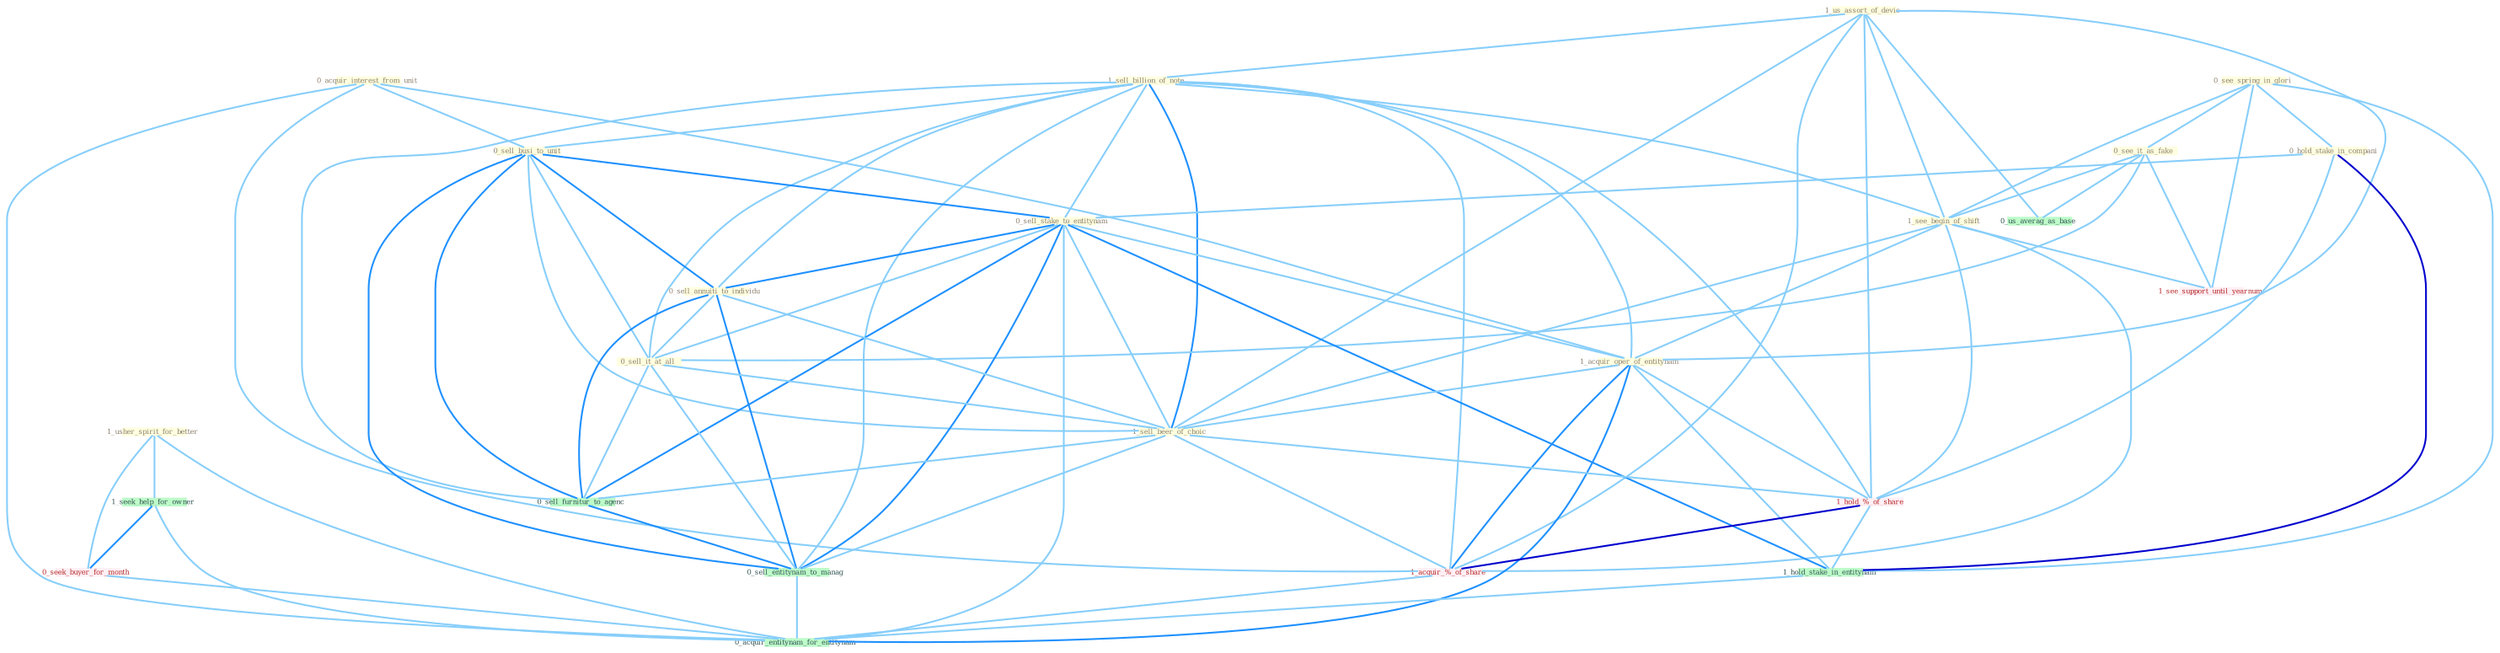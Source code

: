 Graph G{ 
    node
    [shape=polygon,style=filled,width=.5,height=.06,color="#BDFCC9",fixedsize=true,fontsize=4,
    fontcolor="#2f4f4f"];
    {node
    [color="#ffffe0", fontcolor="#8b7d6b"] "1_us_assort_of_devic " "1_sell_billion_of_note " "0_see_spring_in_glori " "0_acquir_interest_from_unit " "0_see_it_as_fake " "0_hold_stake_in_compani " "1_usher_spirit_for_better " "1_see_begin_of_shift " "0_sell_busi_to_unit " "0_sell_stake_to_entitynam " "0_sell_annuiti_to_individu " "0_sell_it_at_all " "1_acquir_oper_of_entitynam " "1_sell_beer_of_choic "}
{node [color="#fff0f5", fontcolor="#b22222"] "1_hold_%_of_share " "0_seek_buyer_for_month " "1_acquir_%_of_share " "1_see_support_until_yearnum "}
edge [color="#B0E2FF"];

	"1_us_assort_of_devic " -- "1_sell_billion_of_note " [w="1", color="#87cefa" ];
	"1_us_assort_of_devic " -- "1_see_begin_of_shift " [w="1", color="#87cefa" ];
	"1_us_assort_of_devic " -- "1_acquir_oper_of_entitynam " [w="1", color="#87cefa" ];
	"1_us_assort_of_devic " -- "1_sell_beer_of_choic " [w="1", color="#87cefa" ];
	"1_us_assort_of_devic " -- "1_hold_%_of_share " [w="1", color="#87cefa" ];
	"1_us_assort_of_devic " -- "1_acquir_%_of_share " [w="1", color="#87cefa" ];
	"1_us_assort_of_devic " -- "0_us_averag_as_base " [w="1", color="#87cefa" ];
	"1_sell_billion_of_note " -- "1_see_begin_of_shift " [w="1", color="#87cefa" ];
	"1_sell_billion_of_note " -- "0_sell_busi_to_unit " [w="1", color="#87cefa" ];
	"1_sell_billion_of_note " -- "0_sell_stake_to_entitynam " [w="1", color="#87cefa" ];
	"1_sell_billion_of_note " -- "0_sell_annuiti_to_individu " [w="1", color="#87cefa" ];
	"1_sell_billion_of_note " -- "0_sell_it_at_all " [w="1", color="#87cefa" ];
	"1_sell_billion_of_note " -- "1_acquir_oper_of_entitynam " [w="1", color="#87cefa" ];
	"1_sell_billion_of_note " -- "1_sell_beer_of_choic " [w="2", color="#1e90ff" , len=0.8];
	"1_sell_billion_of_note " -- "1_hold_%_of_share " [w="1", color="#87cefa" ];
	"1_sell_billion_of_note " -- "1_acquir_%_of_share " [w="1", color="#87cefa" ];
	"1_sell_billion_of_note " -- "0_sell_furnitur_to_agenc " [w="1", color="#87cefa" ];
	"1_sell_billion_of_note " -- "0_sell_entitynam_to_manag " [w="1", color="#87cefa" ];
	"0_see_spring_in_glori " -- "0_see_it_as_fake " [w="1", color="#87cefa" ];
	"0_see_spring_in_glori " -- "0_hold_stake_in_compani " [w="1", color="#87cefa" ];
	"0_see_spring_in_glori " -- "1_see_begin_of_shift " [w="1", color="#87cefa" ];
	"0_see_spring_in_glori " -- "1_hold_stake_in_entitynam " [w="1", color="#87cefa" ];
	"0_see_spring_in_glori " -- "1_see_support_until_yearnum " [w="1", color="#87cefa" ];
	"0_acquir_interest_from_unit " -- "0_sell_busi_to_unit " [w="1", color="#87cefa" ];
	"0_acquir_interest_from_unit " -- "1_acquir_oper_of_entitynam " [w="1", color="#87cefa" ];
	"0_acquir_interest_from_unit " -- "1_acquir_%_of_share " [w="1", color="#87cefa" ];
	"0_acquir_interest_from_unit " -- "0_acquir_entitynam_for_entitynam " [w="1", color="#87cefa" ];
	"0_see_it_as_fake " -- "1_see_begin_of_shift " [w="1", color="#87cefa" ];
	"0_see_it_as_fake " -- "0_sell_it_at_all " [w="1", color="#87cefa" ];
	"0_see_it_as_fake " -- "1_see_support_until_yearnum " [w="1", color="#87cefa" ];
	"0_see_it_as_fake " -- "0_us_averag_as_base " [w="1", color="#87cefa" ];
	"0_hold_stake_in_compani " -- "0_sell_stake_to_entitynam " [w="1", color="#87cefa" ];
	"0_hold_stake_in_compani " -- "1_hold_%_of_share " [w="1", color="#87cefa" ];
	"0_hold_stake_in_compani " -- "1_hold_stake_in_entitynam " [w="3", color="#0000cd" , len=0.6];
	"1_usher_spirit_for_better " -- "1_seek_help_for_owner " [w="1", color="#87cefa" ];
	"1_usher_spirit_for_better " -- "0_seek_buyer_for_month " [w="1", color="#87cefa" ];
	"1_usher_spirit_for_better " -- "0_acquir_entitynam_for_entitynam " [w="1", color="#87cefa" ];
	"1_see_begin_of_shift " -- "1_acquir_oper_of_entitynam " [w="1", color="#87cefa" ];
	"1_see_begin_of_shift " -- "1_sell_beer_of_choic " [w="1", color="#87cefa" ];
	"1_see_begin_of_shift " -- "1_hold_%_of_share " [w="1", color="#87cefa" ];
	"1_see_begin_of_shift " -- "1_acquir_%_of_share " [w="1", color="#87cefa" ];
	"1_see_begin_of_shift " -- "1_see_support_until_yearnum " [w="1", color="#87cefa" ];
	"0_sell_busi_to_unit " -- "0_sell_stake_to_entitynam " [w="2", color="#1e90ff" , len=0.8];
	"0_sell_busi_to_unit " -- "0_sell_annuiti_to_individu " [w="2", color="#1e90ff" , len=0.8];
	"0_sell_busi_to_unit " -- "0_sell_it_at_all " [w="1", color="#87cefa" ];
	"0_sell_busi_to_unit " -- "1_sell_beer_of_choic " [w="1", color="#87cefa" ];
	"0_sell_busi_to_unit " -- "0_sell_furnitur_to_agenc " [w="2", color="#1e90ff" , len=0.8];
	"0_sell_busi_to_unit " -- "0_sell_entitynam_to_manag " [w="2", color="#1e90ff" , len=0.8];
	"0_sell_stake_to_entitynam " -- "0_sell_annuiti_to_individu " [w="2", color="#1e90ff" , len=0.8];
	"0_sell_stake_to_entitynam " -- "0_sell_it_at_all " [w="1", color="#87cefa" ];
	"0_sell_stake_to_entitynam " -- "1_acquir_oper_of_entitynam " [w="1", color="#87cefa" ];
	"0_sell_stake_to_entitynam " -- "1_sell_beer_of_choic " [w="1", color="#87cefa" ];
	"0_sell_stake_to_entitynam " -- "1_hold_stake_in_entitynam " [w="2", color="#1e90ff" , len=0.8];
	"0_sell_stake_to_entitynam " -- "0_sell_furnitur_to_agenc " [w="2", color="#1e90ff" , len=0.8];
	"0_sell_stake_to_entitynam " -- "0_sell_entitynam_to_manag " [w="2", color="#1e90ff" , len=0.8];
	"0_sell_stake_to_entitynam " -- "0_acquir_entitynam_for_entitynam " [w="1", color="#87cefa" ];
	"0_sell_annuiti_to_individu " -- "0_sell_it_at_all " [w="1", color="#87cefa" ];
	"0_sell_annuiti_to_individu " -- "1_sell_beer_of_choic " [w="1", color="#87cefa" ];
	"0_sell_annuiti_to_individu " -- "0_sell_furnitur_to_agenc " [w="2", color="#1e90ff" , len=0.8];
	"0_sell_annuiti_to_individu " -- "0_sell_entitynam_to_manag " [w="2", color="#1e90ff" , len=0.8];
	"0_sell_it_at_all " -- "1_sell_beer_of_choic " [w="1", color="#87cefa" ];
	"0_sell_it_at_all " -- "0_sell_furnitur_to_agenc " [w="1", color="#87cefa" ];
	"0_sell_it_at_all " -- "0_sell_entitynam_to_manag " [w="1", color="#87cefa" ];
	"1_acquir_oper_of_entitynam " -- "1_sell_beer_of_choic " [w="1", color="#87cefa" ];
	"1_acquir_oper_of_entitynam " -- "1_hold_%_of_share " [w="1", color="#87cefa" ];
	"1_acquir_oper_of_entitynam " -- "1_hold_stake_in_entitynam " [w="1", color="#87cefa" ];
	"1_acquir_oper_of_entitynam " -- "1_acquir_%_of_share " [w="2", color="#1e90ff" , len=0.8];
	"1_acquir_oper_of_entitynam " -- "0_acquir_entitynam_for_entitynam " [w="2", color="#1e90ff" , len=0.8];
	"1_sell_beer_of_choic " -- "1_hold_%_of_share " [w="1", color="#87cefa" ];
	"1_sell_beer_of_choic " -- "1_acquir_%_of_share " [w="1", color="#87cefa" ];
	"1_sell_beer_of_choic " -- "0_sell_furnitur_to_agenc " [w="1", color="#87cefa" ];
	"1_sell_beer_of_choic " -- "0_sell_entitynam_to_manag " [w="1", color="#87cefa" ];
	"1_hold_%_of_share " -- "1_hold_stake_in_entitynam " [w="1", color="#87cefa" ];
	"1_hold_%_of_share " -- "1_acquir_%_of_share " [w="3", color="#0000cd" , len=0.6];
	"1_hold_stake_in_entitynam " -- "0_acquir_entitynam_for_entitynam " [w="1", color="#87cefa" ];
	"1_seek_help_for_owner " -- "0_seek_buyer_for_month " [w="2", color="#1e90ff" , len=0.8];
	"1_seek_help_for_owner " -- "0_acquir_entitynam_for_entitynam " [w="1", color="#87cefa" ];
	"0_seek_buyer_for_month " -- "0_acquir_entitynam_for_entitynam " [w="1", color="#87cefa" ];
	"1_acquir_%_of_share " -- "0_acquir_entitynam_for_entitynam " [w="1", color="#87cefa" ];
	"0_sell_furnitur_to_agenc " -- "0_sell_entitynam_to_manag " [w="2", color="#1e90ff" , len=0.8];
	"0_sell_entitynam_to_manag " -- "0_acquir_entitynam_for_entitynam " [w="1", color="#87cefa" ];
}